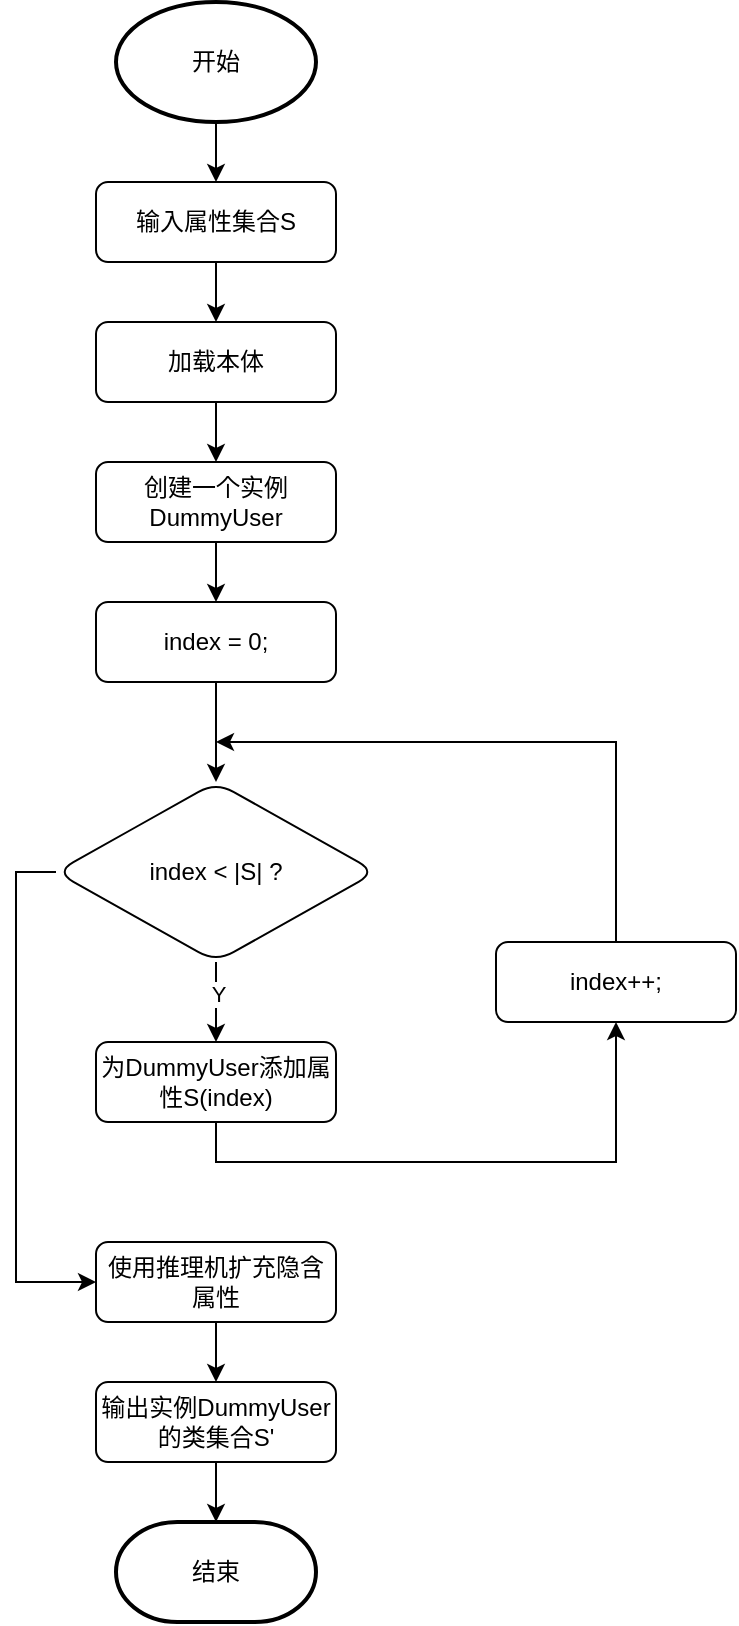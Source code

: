 <mxfile version="21.0.6" type="github">
  <diagram id="C5RBs43oDa-KdzZeNtuy" name="Page-1">
    <mxGraphModel dx="933" dy="549" grid="1" gridSize="10" guides="1" tooltips="1" connect="1" arrows="1" fold="1" page="1" pageScale="1" pageWidth="827" pageHeight="1169" math="0" shadow="0">
      <root>
        <mxCell id="WIyWlLk6GJQsqaUBKTNV-0" />
        <mxCell id="WIyWlLk6GJQsqaUBKTNV-1" parent="WIyWlLk6GJQsqaUBKTNV-0" />
        <mxCell id="EgQjvn74c-GQH7ghHws5-37" value="" style="edgeStyle=orthogonalEdgeStyle;rounded=0;orthogonalLoop=1;jettySize=auto;html=1;" edge="1" parent="WIyWlLk6GJQsqaUBKTNV-1" source="WIyWlLk6GJQsqaUBKTNV-3" target="EgQjvn74c-GQH7ghHws5-1">
          <mxGeometry relative="1" as="geometry" />
        </mxCell>
        <mxCell id="WIyWlLk6GJQsqaUBKTNV-3" value="加载本体" style="rounded=1;whiteSpace=wrap;html=1;fontSize=12;glass=0;strokeWidth=1;shadow=0;" parent="WIyWlLk6GJQsqaUBKTNV-1" vertex="1">
          <mxGeometry x="220" y="170" width="120" height="40" as="geometry" />
        </mxCell>
        <mxCell id="EgQjvn74c-GQH7ghHws5-11" value="" style="edgeStyle=orthogonalEdgeStyle;rounded=0;orthogonalLoop=1;jettySize=auto;html=1;" edge="1" parent="WIyWlLk6GJQsqaUBKTNV-1" source="EgQjvn74c-GQH7ghHws5-1" target="EgQjvn74c-GQH7ghHws5-2">
          <mxGeometry relative="1" as="geometry" />
        </mxCell>
        <mxCell id="EgQjvn74c-GQH7ghHws5-1" value="创建一个实例DummyUser" style="rounded=1;whiteSpace=wrap;html=1;fontSize=12;glass=0;strokeWidth=1;shadow=0;" vertex="1" parent="WIyWlLk6GJQsqaUBKTNV-1">
          <mxGeometry x="220" y="240" width="120" height="40" as="geometry" />
        </mxCell>
        <mxCell id="EgQjvn74c-GQH7ghHws5-27" style="edgeStyle=orthogonalEdgeStyle;rounded=0;orthogonalLoop=1;jettySize=auto;html=1;exitX=0.5;exitY=1;exitDx=0;exitDy=0;" edge="1" parent="WIyWlLk6GJQsqaUBKTNV-1" source="EgQjvn74c-GQH7ghHws5-2" target="EgQjvn74c-GQH7ghHws5-10">
          <mxGeometry relative="1" as="geometry" />
        </mxCell>
        <mxCell id="EgQjvn74c-GQH7ghHws5-2" value="index = 0;" style="rounded=1;whiteSpace=wrap;html=1;fontSize=12;glass=0;strokeWidth=1;shadow=0;" vertex="1" parent="WIyWlLk6GJQsqaUBKTNV-1">
          <mxGeometry x="220" y="310" width="120" height="40" as="geometry" />
        </mxCell>
        <mxCell id="EgQjvn74c-GQH7ghHws5-17" value="" style="edgeStyle=orthogonalEdgeStyle;rounded=0;orthogonalLoop=1;jettySize=auto;html=1;" edge="1" parent="WIyWlLk6GJQsqaUBKTNV-1" source="EgQjvn74c-GQH7ghHws5-10">
          <mxGeometry relative="1" as="geometry">
            <mxPoint x="280" y="530" as="targetPoint" />
          </mxGeometry>
        </mxCell>
        <mxCell id="EgQjvn74c-GQH7ghHws5-28" value="Y" style="edgeLabel;html=1;align=center;verticalAlign=middle;resizable=0;points=[];" vertex="1" connectable="0" parent="EgQjvn74c-GQH7ghHws5-17">
          <mxGeometry x="-0.21" y="1" relative="1" as="geometry">
            <mxPoint as="offset" />
          </mxGeometry>
        </mxCell>
        <mxCell id="EgQjvn74c-GQH7ghHws5-30" value="" style="edgeStyle=orthogonalEdgeStyle;rounded=0;orthogonalLoop=1;jettySize=auto;html=1;entryX=0;entryY=0.5;entryDx=0;entryDy=0;exitX=0;exitY=0.5;exitDx=0;exitDy=0;" edge="1" parent="WIyWlLk6GJQsqaUBKTNV-1" source="EgQjvn74c-GQH7ghHws5-10" target="EgQjvn74c-GQH7ghHws5-29">
          <mxGeometry relative="1" as="geometry" />
        </mxCell>
        <mxCell id="EgQjvn74c-GQH7ghHws5-10" value="index &amp;lt; |S| ?" style="rhombus;whiteSpace=wrap;html=1;rounded=1;glass=0;strokeWidth=1;shadow=0;" vertex="1" parent="WIyWlLk6GJQsqaUBKTNV-1">
          <mxGeometry x="200" y="400" width="160" height="90" as="geometry" />
        </mxCell>
        <mxCell id="EgQjvn74c-GQH7ghHws5-22" value="" style="edgeStyle=orthogonalEdgeStyle;rounded=0;orthogonalLoop=1;jettySize=auto;html=1;exitX=0.5;exitY=1;exitDx=0;exitDy=0;entryX=0.5;entryY=1;entryDx=0;entryDy=0;" edge="1" parent="WIyWlLk6GJQsqaUBKTNV-1" source="EgQjvn74c-GQH7ghHws5-18" target="EgQjvn74c-GQH7ghHws5-21">
          <mxGeometry relative="1" as="geometry" />
        </mxCell>
        <mxCell id="EgQjvn74c-GQH7ghHws5-18" value="为DummyUser添加属性S(index)" style="whiteSpace=wrap;html=1;rounded=1;glass=0;strokeWidth=1;shadow=0;" vertex="1" parent="WIyWlLk6GJQsqaUBKTNV-1">
          <mxGeometry x="220" y="530" width="120" height="40" as="geometry" />
        </mxCell>
        <mxCell id="EgQjvn74c-GQH7ghHws5-24" style="rounded=0;orthogonalLoop=1;jettySize=auto;html=1;exitX=0.5;exitY=0;exitDx=0;exitDy=0;edgeStyle=elbowEdgeStyle;elbow=vertical;" edge="1" parent="WIyWlLk6GJQsqaUBKTNV-1" source="EgQjvn74c-GQH7ghHws5-21">
          <mxGeometry relative="1" as="geometry">
            <mxPoint x="280" y="380" as="targetPoint" />
            <Array as="points">
              <mxPoint x="410" y="380" />
            </Array>
          </mxGeometry>
        </mxCell>
        <mxCell id="EgQjvn74c-GQH7ghHws5-21" value="index++;" style="whiteSpace=wrap;html=1;rounded=1;glass=0;strokeWidth=1;shadow=0;" vertex="1" parent="WIyWlLk6GJQsqaUBKTNV-1">
          <mxGeometry x="420" y="480" width="120" height="40" as="geometry" />
        </mxCell>
        <mxCell id="EgQjvn74c-GQH7ghHws5-32" value="" style="edgeStyle=orthogonalEdgeStyle;rounded=0;orthogonalLoop=1;jettySize=auto;html=1;" edge="1" parent="WIyWlLk6GJQsqaUBKTNV-1" source="EgQjvn74c-GQH7ghHws5-29" target="EgQjvn74c-GQH7ghHws5-31">
          <mxGeometry relative="1" as="geometry" />
        </mxCell>
        <mxCell id="EgQjvn74c-GQH7ghHws5-29" value="使用推理机扩充隐含属性" style="whiteSpace=wrap;html=1;rounded=1;glass=0;strokeWidth=1;shadow=0;" vertex="1" parent="WIyWlLk6GJQsqaUBKTNV-1">
          <mxGeometry x="220" y="630" width="120" height="40" as="geometry" />
        </mxCell>
        <mxCell id="EgQjvn74c-GQH7ghHws5-41" value="" style="edgeStyle=orthogonalEdgeStyle;rounded=0;orthogonalLoop=1;jettySize=auto;html=1;" edge="1" parent="WIyWlLk6GJQsqaUBKTNV-1" source="EgQjvn74c-GQH7ghHws5-31" target="EgQjvn74c-GQH7ghHws5-40">
          <mxGeometry relative="1" as="geometry" />
        </mxCell>
        <mxCell id="EgQjvn74c-GQH7ghHws5-31" value="输出实例DummyUser的类集合S&#39;" style="whiteSpace=wrap;html=1;rounded=1;glass=0;strokeWidth=1;shadow=0;" vertex="1" parent="WIyWlLk6GJQsqaUBKTNV-1">
          <mxGeometry x="220" y="700" width="120" height="40" as="geometry" />
        </mxCell>
        <mxCell id="EgQjvn74c-GQH7ghHws5-36" value="" style="edgeStyle=orthogonalEdgeStyle;rounded=0;orthogonalLoop=1;jettySize=auto;html=1;" edge="1" parent="WIyWlLk6GJQsqaUBKTNV-1" source="EgQjvn74c-GQH7ghHws5-34" target="WIyWlLk6GJQsqaUBKTNV-3">
          <mxGeometry relative="1" as="geometry" />
        </mxCell>
        <mxCell id="EgQjvn74c-GQH7ghHws5-34" value="输入属性集合S" style="rounded=1;whiteSpace=wrap;html=1;fontSize=12;glass=0;strokeWidth=1;shadow=0;" vertex="1" parent="WIyWlLk6GJQsqaUBKTNV-1">
          <mxGeometry x="220" y="100" width="120" height="40" as="geometry" />
        </mxCell>
        <mxCell id="EgQjvn74c-GQH7ghHws5-39" value="" style="edgeStyle=orthogonalEdgeStyle;rounded=0;orthogonalLoop=1;jettySize=auto;html=1;" edge="1" parent="WIyWlLk6GJQsqaUBKTNV-1" source="EgQjvn74c-GQH7ghHws5-38" target="EgQjvn74c-GQH7ghHws5-34">
          <mxGeometry relative="1" as="geometry" />
        </mxCell>
        <mxCell id="EgQjvn74c-GQH7ghHws5-38" value="开始" style="strokeWidth=2;html=1;shape=mxgraph.flowchart.start_1;whiteSpace=wrap;" vertex="1" parent="WIyWlLk6GJQsqaUBKTNV-1">
          <mxGeometry x="230" y="10" width="100" height="60" as="geometry" />
        </mxCell>
        <mxCell id="EgQjvn74c-GQH7ghHws5-40" value="结束" style="strokeWidth=2;html=1;shape=mxgraph.flowchart.terminator;whiteSpace=wrap;" vertex="1" parent="WIyWlLk6GJQsqaUBKTNV-1">
          <mxGeometry x="230" y="770" width="100" height="50" as="geometry" />
        </mxCell>
      </root>
    </mxGraphModel>
  </diagram>
</mxfile>
